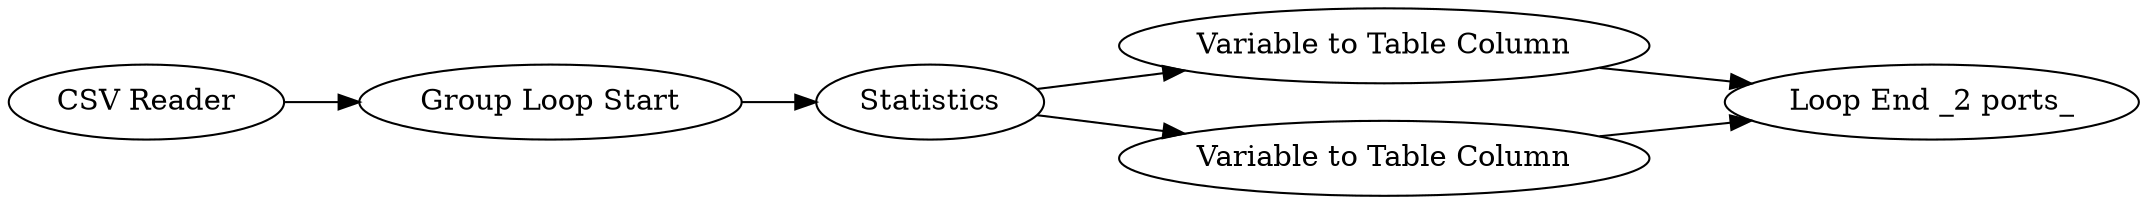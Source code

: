 digraph {
	36 -> 29
	32 -> 28
	28 -> 36
	28 -> 35
	37 -> 32
	35 -> 29
	35 [label="Variable to Table Column"]
	29 [label="Loop End _2 ports_"]
	28 [label=Statistics]
	36 [label="Variable to Table Column"]
	32 [label="Group Loop Start"]
	37 [label="CSV Reader"]
	rankdir=LR
}
